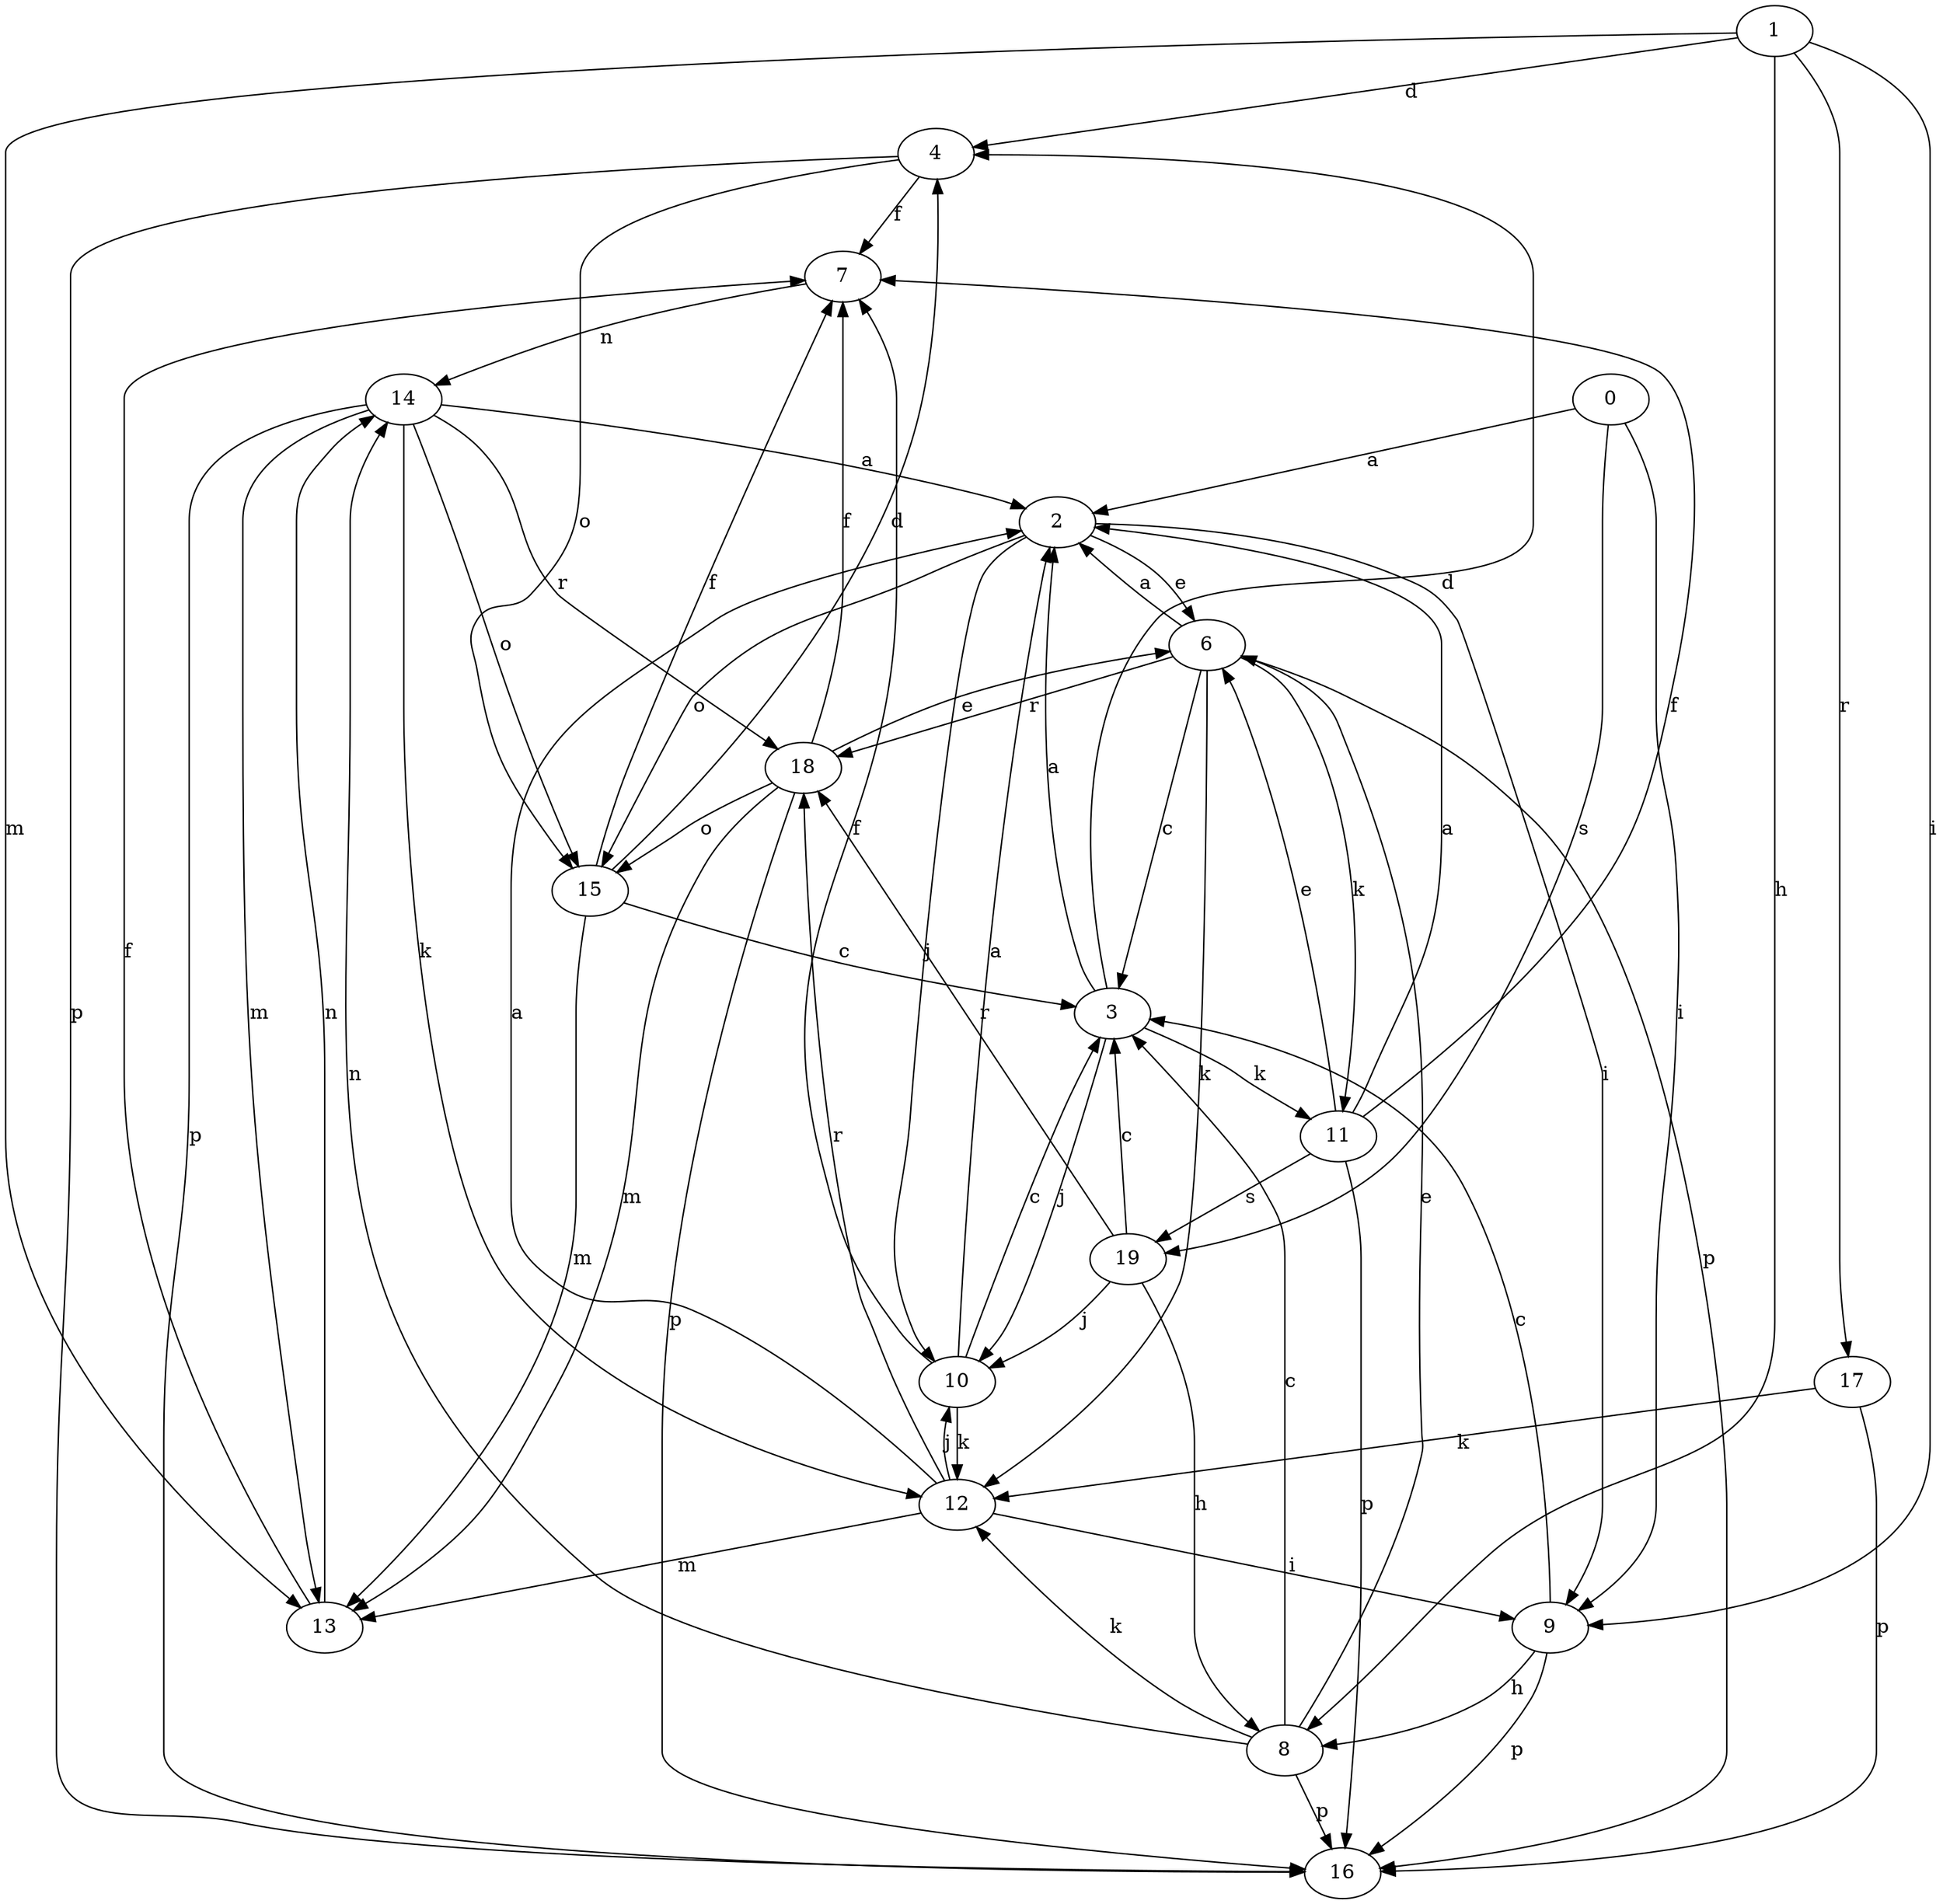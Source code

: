 strict digraph  {
1;
2;
3;
4;
0;
6;
7;
8;
9;
10;
11;
12;
13;
14;
15;
16;
17;
18;
19;
1 -> 4  [label=d];
1 -> 8  [label=h];
1 -> 9  [label=i];
1 -> 13  [label=m];
1 -> 17  [label=r];
2 -> 6  [label=e];
2 -> 9  [label=i];
2 -> 10  [label=j];
2 -> 15  [label=o];
3 -> 2  [label=a];
3 -> 4  [label=d];
3 -> 10  [label=j];
3 -> 11  [label=k];
4 -> 7  [label=f];
4 -> 15  [label=o];
4 -> 16  [label=p];
0 -> 2  [label=a];
0 -> 9  [label=i];
0 -> 19  [label=s];
6 -> 2  [label=a];
6 -> 3  [label=c];
6 -> 11  [label=k];
6 -> 12  [label=k];
6 -> 16  [label=p];
6 -> 18  [label=r];
7 -> 14  [label=n];
8 -> 3  [label=c];
8 -> 6  [label=e];
8 -> 12  [label=k];
8 -> 14  [label=n];
8 -> 16  [label=p];
9 -> 3  [label=c];
9 -> 8  [label=h];
9 -> 16  [label=p];
10 -> 2  [label=a];
10 -> 3  [label=c];
10 -> 7  [label=f];
10 -> 12  [label=k];
11 -> 2  [label=a];
11 -> 6  [label=e];
11 -> 7  [label=f];
11 -> 16  [label=p];
11 -> 19  [label=s];
12 -> 2  [label=a];
12 -> 9  [label=i];
12 -> 10  [label=j];
12 -> 13  [label=m];
12 -> 18  [label=r];
13 -> 7  [label=f];
13 -> 14  [label=n];
14 -> 2  [label=a];
14 -> 12  [label=k];
14 -> 13  [label=m];
14 -> 15  [label=o];
14 -> 16  [label=p];
14 -> 18  [label=r];
15 -> 3  [label=c];
15 -> 4  [label=d];
15 -> 7  [label=f];
15 -> 13  [label=m];
17 -> 12  [label=k];
17 -> 16  [label=p];
18 -> 6  [label=e];
18 -> 7  [label=f];
18 -> 13  [label=m];
18 -> 15  [label=o];
18 -> 16  [label=p];
19 -> 3  [label=c];
19 -> 8  [label=h];
19 -> 10  [label=j];
19 -> 18  [label=r];
}
